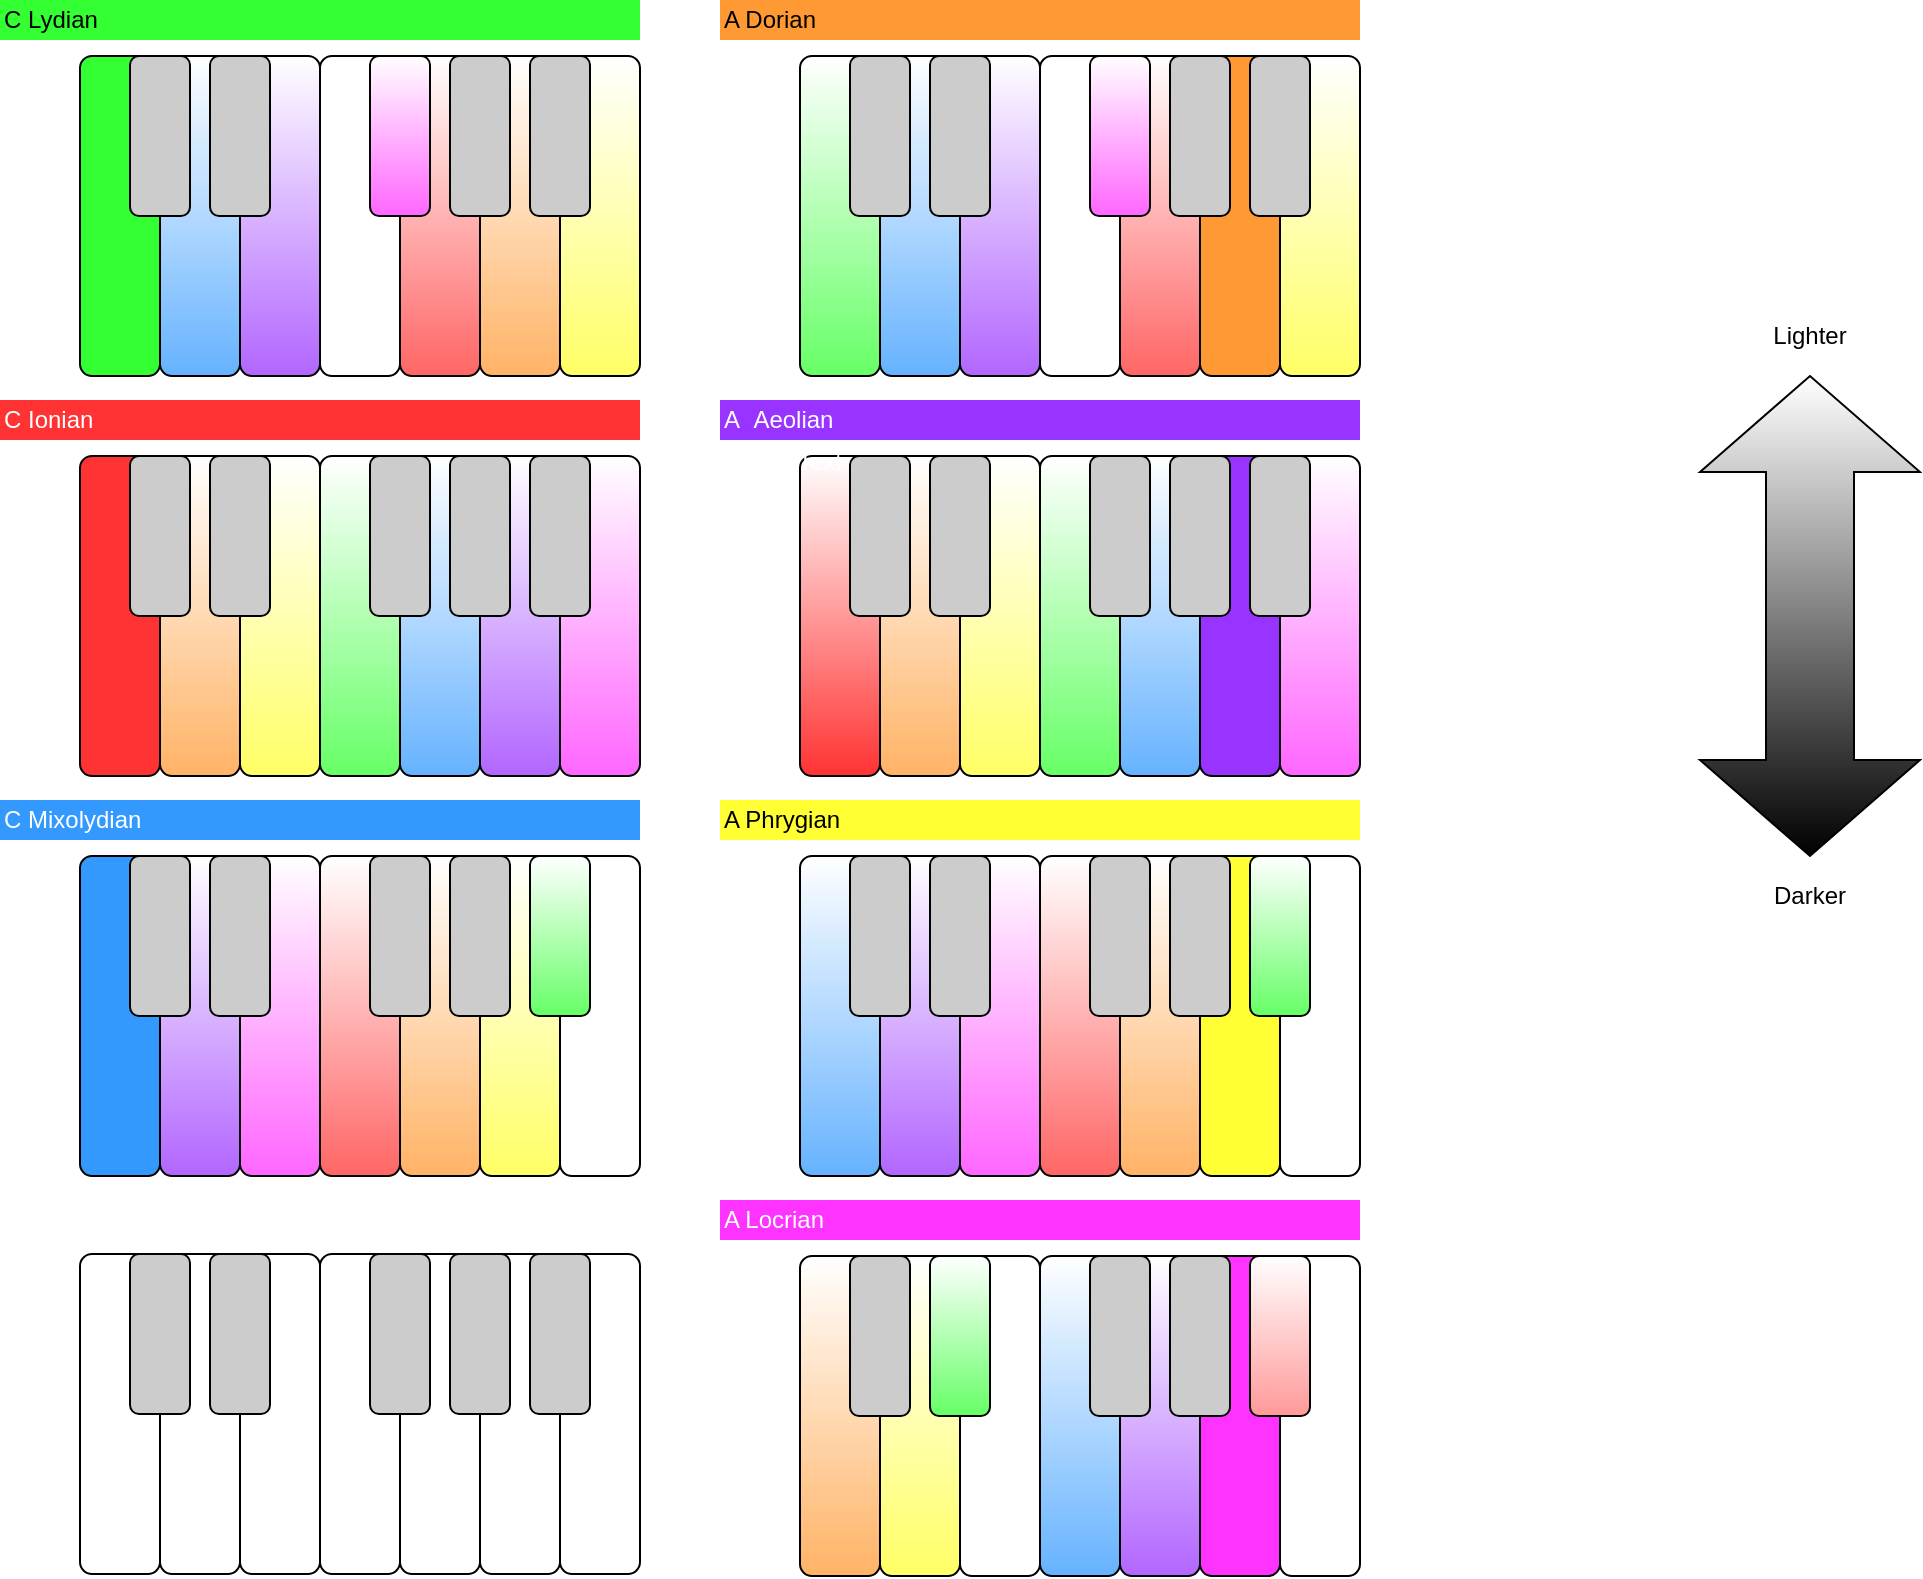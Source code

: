 <mxfile version="12.2.6" type="device" pages="1"><diagram id="di5Yv3GxX6VZjZerQhxb" name="Page-1"><mxGraphModel dx="1131" dy="692" grid="1" gridSize="10" guides="1" tooltips="1" connect="1" arrows="1" fold="1" page="1" pageScale="1" pageWidth="850" pageHeight="1100" math="0" shadow="0"><root><mxCell id="0"/><mxCell id="1" parent="0"/><mxCell id="85Zpxs_qxaEttx9XH-Ix-26" value="" style="rounded=1;whiteSpace=wrap;html=1;fillColor=#FF3333;gradientColor=none;gradientDirection=north;" parent="1" vertex="1"><mxGeometry x="40" y="240" width="40" height="160" as="geometry"/></mxCell><mxCell id="85Zpxs_qxaEttx9XH-Ix-27" value="" style="rounded=1;whiteSpace=wrap;html=1;fillColor=#FFB366;gradientColor=#ffffff;gradientDirection=north;" parent="1" vertex="1"><mxGeometry x="80" y="240" width="40" height="160" as="geometry"/></mxCell><mxCell id="85Zpxs_qxaEttx9XH-Ix-28" value="" style="rounded=1;whiteSpace=wrap;html=1;fillColor=#FFFF66;gradientColor=#ffffff;gradientDirection=north;" parent="1" vertex="1"><mxGeometry x="120" y="240" width="40" height="160" as="geometry"/></mxCell><mxCell id="85Zpxs_qxaEttx9XH-Ix-29" value="" style="rounded=1;whiteSpace=wrap;html=1;fillColor=#66FF66;gradientColor=#ffffff;gradientDirection=north;" parent="1" vertex="1"><mxGeometry x="160" y="240" width="40" height="160" as="geometry"/></mxCell><mxCell id="85Zpxs_qxaEttx9XH-Ix-30" value="" style="rounded=1;whiteSpace=wrap;html=1;fillColor=#66B2FF;gradientColor=#ffffff;gradientDirection=north;" parent="1" vertex="1"><mxGeometry x="200" y="240" width="40" height="160" as="geometry"/></mxCell><mxCell id="85Zpxs_qxaEttx9XH-Ix-31" value="" style="rounded=1;whiteSpace=wrap;html=1;fillColor=#B266FF;gradientColor=#ffffff;gradientDirection=north;" parent="1" vertex="1"><mxGeometry x="240" y="240" width="40" height="160" as="geometry"/></mxCell><mxCell id="85Zpxs_qxaEttx9XH-Ix-32" value="" style="rounded=1;whiteSpace=wrap;html=1;fillColor=#FF66FF;gradientColor=#ffffff;gradientDirection=north;" parent="1" vertex="1"><mxGeometry x="280" y="240" width="40" height="160" as="geometry"/></mxCell><mxCell id="85Zpxs_qxaEttx9XH-Ix-33" value="" style="rounded=1;whiteSpace=wrap;html=1;fillColor=#CCCCCC;" parent="1" vertex="1"><mxGeometry x="265" y="240" width="30" height="80" as="geometry"/></mxCell><mxCell id="85Zpxs_qxaEttx9XH-Ix-34" value="" style="rounded=1;whiteSpace=wrap;html=1;fillColor=#CCCCCC;" parent="1" vertex="1"><mxGeometry x="225" y="240" width="30" height="80" as="geometry"/></mxCell><mxCell id="85Zpxs_qxaEttx9XH-Ix-35" value="" style="rounded=1;whiteSpace=wrap;html=1;fillColor=#CCCCCC;" parent="1" vertex="1"><mxGeometry x="185" y="240" width="30" height="80" as="geometry"/></mxCell><mxCell id="85Zpxs_qxaEttx9XH-Ix-36" value="" style="rounded=1;whiteSpace=wrap;html=1;fillColor=#CCCCCC;" parent="1" vertex="1"><mxGeometry x="105" y="240" width="30" height="80" as="geometry"/></mxCell><mxCell id="85Zpxs_qxaEttx9XH-Ix-37" value="" style="rounded=1;whiteSpace=wrap;html=1;fillColor=#CCCCCC;" parent="1" vertex="1"><mxGeometry x="65" y="240" width="30" height="80" as="geometry"/></mxCell><mxCell id="85Zpxs_qxaEttx9XH-Ix-38" value="" style="rounded=1;whiteSpace=wrap;html=1;fillColor=#66FF66;gradientColor=#ffffff;gradientDirection=north;" parent="1" vertex="1"><mxGeometry x="400" y="40" width="40" height="160" as="geometry"/></mxCell><mxCell id="85Zpxs_qxaEttx9XH-Ix-39" value="" style="rounded=1;whiteSpace=wrap;html=1;fillColor=#66B2FF;gradientColor=#ffffff;gradientDirection=north;" parent="1" vertex="1"><mxGeometry x="440" y="40" width="40" height="160" as="geometry"/></mxCell><mxCell id="85Zpxs_qxaEttx9XH-Ix-40" value="" style="rounded=1;whiteSpace=wrap;html=1;fillColor=#B266FF;gradientDirection=north;gradientColor=#ffffff;" parent="1" vertex="1"><mxGeometry x="480" y="40" width="40" height="160" as="geometry"/></mxCell><mxCell id="85Zpxs_qxaEttx9XH-Ix-41" value="" style="rounded=1;whiteSpace=wrap;html=1;" parent="1" vertex="1"><mxGeometry x="520" y="40" width="40" height="160" as="geometry"/></mxCell><mxCell id="85Zpxs_qxaEttx9XH-Ix-42" value="" style="rounded=1;whiteSpace=wrap;html=1;fillColor=#FF6666;gradientDirection=north;gradientColor=#ffffff;" parent="1" vertex="1"><mxGeometry x="560" y="40" width="40" height="160" as="geometry"/></mxCell><mxCell id="85Zpxs_qxaEttx9XH-Ix-43" value="" style="rounded=1;whiteSpace=wrap;html=1;fillColor=#FF9933;" parent="1" vertex="1"><mxGeometry x="600" y="40" width="40" height="160" as="geometry"/></mxCell><mxCell id="85Zpxs_qxaEttx9XH-Ix-44" value="" style="rounded=1;whiteSpace=wrap;html=1;fillColor=#FFFF66;gradientDirection=north;gradientColor=#ffffff;" parent="1" vertex="1"><mxGeometry x="640" y="40" width="40" height="160" as="geometry"/></mxCell><mxCell id="85Zpxs_qxaEttx9XH-Ix-45" value="" style="rounded=1;whiteSpace=wrap;html=1;fillColor=#CCCCCC;" parent="1" vertex="1"><mxGeometry x="625" y="40" width="30" height="80" as="geometry"/></mxCell><mxCell id="85Zpxs_qxaEttx9XH-Ix-46" value="" style="rounded=1;whiteSpace=wrap;html=1;fillColor=#CCCCCC;" parent="1" vertex="1"><mxGeometry x="585" y="40" width="30" height="80" as="geometry"/></mxCell><mxCell id="85Zpxs_qxaEttx9XH-Ix-47" value="" style="rounded=1;whiteSpace=wrap;html=1;fillColor=#FF66FF;gradientDirection=north;gradientColor=#ffffff;" parent="1" vertex="1"><mxGeometry x="545" y="40" width="30" height="80" as="geometry"/></mxCell><mxCell id="85Zpxs_qxaEttx9XH-Ix-48" value="" style="rounded=1;whiteSpace=wrap;html=1;fillColor=#CCCCCC;" parent="1" vertex="1"><mxGeometry x="465" y="40" width="30" height="80" as="geometry"/></mxCell><mxCell id="85Zpxs_qxaEttx9XH-Ix-49" value="" style="rounded=1;whiteSpace=wrap;html=1;fillColor=#CCCCCC;" parent="1" vertex="1"><mxGeometry x="425" y="40" width="30" height="80" as="geometry"/></mxCell><mxCell id="85Zpxs_qxaEttx9XH-Ix-62" value="C Ionian" style="text;html=1;strokeColor=none;fillColor=#FF3333;align=left;verticalAlign=middle;whiteSpace=wrap;rounded=0;fontColor=#FFFFFF;" parent="1" vertex="1"><mxGeometry y="212" width="320" height="20" as="geometry"/></mxCell><mxCell id="85Zpxs_qxaEttx9XH-Ix-63" value="A Dorian" style="text;html=1;strokeColor=none;fillColor=#FF9933;align=left;verticalAlign=middle;whiteSpace=wrap;rounded=0;" parent="1" vertex="1"><mxGeometry x="360" y="12" width="320" height="20" as="geometry"/></mxCell><mxCell id="85Zpxs_qxaEttx9XH-Ix-64" value="" style="rounded=1;whiteSpace=wrap;html=1;fillColor=#66B2FF;gradientColor=#ffffff;gradientDirection=north;" parent="1" vertex="1"><mxGeometry x="400" y="440" width="40" height="160" as="geometry"/></mxCell><mxCell id="85Zpxs_qxaEttx9XH-Ix-65" value="" style="rounded=1;whiteSpace=wrap;html=1;fillColor=#B266FF;gradientColor=#ffffff;gradientDirection=north;" parent="1" vertex="1"><mxGeometry x="440" y="440" width="40" height="160" as="geometry"/></mxCell><mxCell id="85Zpxs_qxaEttx9XH-Ix-66" value="" style="rounded=1;whiteSpace=wrap;html=1;fillColor=#FF66FF;gradientColor=#ffffff;gradientDirection=north;" parent="1" vertex="1"><mxGeometry x="480" y="440" width="40" height="160" as="geometry"/></mxCell><mxCell id="85Zpxs_qxaEttx9XH-Ix-67" value="" style="rounded=1;whiteSpace=wrap;html=1;gradientColor=#ffffff;fillColor=#FF6666;gradientDirection=north;" parent="1" vertex="1"><mxGeometry x="520" y="440" width="40" height="160" as="geometry"/></mxCell><mxCell id="85Zpxs_qxaEttx9XH-Ix-68" value="" style="rounded=1;whiteSpace=wrap;html=1;fillColor=#FFB366;gradientColor=#ffffff;gradientDirection=north;" parent="1" vertex="1"><mxGeometry x="560" y="440" width="40" height="160" as="geometry"/></mxCell><mxCell id="85Zpxs_qxaEttx9XH-Ix-69" value="" style="rounded=1;whiteSpace=wrap;html=1;fillColor=#FFFF33;gradientColor=none;" parent="1" vertex="1"><mxGeometry x="600" y="440" width="40" height="160" as="geometry"/></mxCell><mxCell id="85Zpxs_qxaEttx9XH-Ix-70" value="" style="rounded=1;whiteSpace=wrap;html=1;fillColor=#FFFFFF;" parent="1" vertex="1"><mxGeometry x="640" y="440" width="40" height="160" as="geometry"/></mxCell><mxCell id="85Zpxs_qxaEttx9XH-Ix-71" value="" style="rounded=1;whiteSpace=wrap;html=1;fillColor=#66FF66;gradientColor=#ffffff;gradientDirection=north;" parent="1" vertex="1"><mxGeometry x="625" y="440" width="30" height="80" as="geometry"/></mxCell><mxCell id="85Zpxs_qxaEttx9XH-Ix-72" value="" style="rounded=1;whiteSpace=wrap;html=1;fillColor=#CCCCCC;" parent="1" vertex="1"><mxGeometry x="585" y="440" width="30" height="80" as="geometry"/></mxCell><mxCell id="85Zpxs_qxaEttx9XH-Ix-73" value="" style="rounded=1;whiteSpace=wrap;html=1;fillColor=#CCCCCC;" parent="1" vertex="1"><mxGeometry x="545" y="440" width="30" height="80" as="geometry"/></mxCell><mxCell id="85Zpxs_qxaEttx9XH-Ix-74" value="" style="rounded=1;whiteSpace=wrap;html=1;fillColor=#CCCCCC;" parent="1" vertex="1"><mxGeometry x="465" y="440" width="30" height="80" as="geometry"/></mxCell><mxCell id="85Zpxs_qxaEttx9XH-Ix-75" value="" style="rounded=1;whiteSpace=wrap;html=1;fillColor=#CCCCCC;" parent="1" vertex="1"><mxGeometry x="425" y="440" width="30" height="80" as="geometry"/></mxCell><mxCell id="85Zpxs_qxaEttx9XH-Ix-76" value="A Phrygian" style="text;html=1;strokeColor=none;fillColor=#FFFF33;align=left;verticalAlign=middle;whiteSpace=wrap;rounded=0;labelBackgroundColor=none;" parent="1" vertex="1"><mxGeometry x="360" y="412" width="320" height="20" as="geometry"/></mxCell><mxCell id="85Zpxs_qxaEttx9XH-Ix-77" value="" style="rounded=1;whiteSpace=wrap;html=1;fillColor=#33FF33;" parent="1" vertex="1"><mxGeometry x="40" y="40" width="40" height="160" as="geometry"/></mxCell><mxCell id="85Zpxs_qxaEttx9XH-Ix-78" value="" style="rounded=1;whiteSpace=wrap;html=1;fillColor=#66B2FF;gradientColor=#ffffff;gradientDirection=north;" parent="1" vertex="1"><mxGeometry x="80" y="40" width="40" height="160" as="geometry"/></mxCell><mxCell id="85Zpxs_qxaEttx9XH-Ix-79" value="" style="rounded=1;whiteSpace=wrap;html=1;fillColor=#B266FF;gradientColor=#ffffff;gradientDirection=north;" parent="1" vertex="1"><mxGeometry x="120" y="40" width="40" height="160" as="geometry"/></mxCell><mxCell id="85Zpxs_qxaEttx9XH-Ix-80" value="" style="rounded=1;whiteSpace=wrap;html=1;fillColor=#FFFFFF;" parent="1" vertex="1"><mxGeometry x="160" y="40" width="40" height="160" as="geometry"/></mxCell><mxCell id="85Zpxs_qxaEttx9XH-Ix-81" value="" style="rounded=1;whiteSpace=wrap;html=1;fillColor=#FF6666;gradientColor=#ffffff;gradientDirection=north;" parent="1" vertex="1"><mxGeometry x="200" y="40" width="40" height="160" as="geometry"/></mxCell><mxCell id="85Zpxs_qxaEttx9XH-Ix-82" value="" style="rounded=1;whiteSpace=wrap;html=1;fillColor=#FFB366;gradientColor=#ffffff;gradientDirection=north;" parent="1" vertex="1"><mxGeometry x="240" y="40" width="40" height="160" as="geometry"/></mxCell><mxCell id="85Zpxs_qxaEttx9XH-Ix-83" value="" style="rounded=1;whiteSpace=wrap;html=1;fillColor=#FFFF66;gradientColor=#ffffff;gradientDirection=north;" parent="1" vertex="1"><mxGeometry x="280" y="40" width="40" height="160" as="geometry"/></mxCell><mxCell id="85Zpxs_qxaEttx9XH-Ix-84" value="" style="rounded=1;whiteSpace=wrap;html=1;fillColor=#CCCCCC;" parent="1" vertex="1"><mxGeometry x="265" y="40" width="30" height="80" as="geometry"/></mxCell><mxCell id="85Zpxs_qxaEttx9XH-Ix-85" value="" style="rounded=1;whiteSpace=wrap;html=1;fillColor=#CCCCCC;" parent="1" vertex="1"><mxGeometry x="225" y="40" width="30" height="80" as="geometry"/></mxCell><mxCell id="85Zpxs_qxaEttx9XH-Ix-86" value="" style="rounded=1;whiteSpace=wrap;html=1;fillColor=#FF66FF;gradientColor=#ffffff;gradientDirection=north;" parent="1" vertex="1"><mxGeometry x="185" y="40" width="30" height="80" as="geometry"/></mxCell><mxCell id="85Zpxs_qxaEttx9XH-Ix-87" value="" style="rounded=1;whiteSpace=wrap;html=1;fillColor=#CCCCCC;" parent="1" vertex="1"><mxGeometry x="105" y="40" width="30" height="80" as="geometry"/></mxCell><mxCell id="85Zpxs_qxaEttx9XH-Ix-88" value="" style="rounded=1;whiteSpace=wrap;html=1;fillColor=#CCCCCC;" parent="1" vertex="1"><mxGeometry x="65" y="40" width="30" height="80" as="geometry"/></mxCell><mxCell id="85Zpxs_qxaEttx9XH-Ix-89" value="C Lydian" style="text;html=1;strokeColor=none;fillColor=#33FF33;align=left;verticalAlign=middle;whiteSpace=wrap;rounded=0;" parent="1" vertex="1"><mxGeometry y="12" width="320" height="20" as="geometry"/></mxCell><mxCell id="85Zpxs_qxaEttx9XH-Ix-90" value="" style="rounded=1;whiteSpace=wrap;html=1;fillColor=#3399FF;gradientColor=none;" parent="1" vertex="1"><mxGeometry x="40" y="440" width="40" height="160" as="geometry"/></mxCell><mxCell id="85Zpxs_qxaEttx9XH-Ix-91" value="" style="rounded=1;whiteSpace=wrap;html=1;fillColor=#B266FF;gradientColor=#ffffff;gradientDirection=north;" parent="1" vertex="1"><mxGeometry x="80" y="440" width="40" height="160" as="geometry"/></mxCell><mxCell id="85Zpxs_qxaEttx9XH-Ix-92" value="" style="rounded=1;whiteSpace=wrap;html=1;fillColor=#FF66FF;gradientColor=#ffffff;gradientDirection=north;" parent="1" vertex="1"><mxGeometry x="120" y="440" width="40" height="160" as="geometry"/></mxCell><mxCell id="85Zpxs_qxaEttx9XH-Ix-93" value="" style="rounded=1;whiteSpace=wrap;html=1;fillColor=#FF6666;gradientColor=#ffffff;gradientDirection=north;" parent="1" vertex="1"><mxGeometry x="160" y="440" width="40" height="160" as="geometry"/></mxCell><mxCell id="85Zpxs_qxaEttx9XH-Ix-94" value="" style="rounded=1;whiteSpace=wrap;html=1;fillColor=#FFB366;gradientColor=#ffffff;gradientDirection=north;" parent="1" vertex="1"><mxGeometry x="200" y="440" width="40" height="160" as="geometry"/></mxCell><mxCell id="85Zpxs_qxaEttx9XH-Ix-95" value="" style="rounded=1;whiteSpace=wrap;html=1;fillColor=#FFFF66;gradientColor=#ffffff;gradientDirection=north;" parent="1" vertex="1"><mxGeometry x="240" y="440" width="40" height="160" as="geometry"/></mxCell><mxCell id="85Zpxs_qxaEttx9XH-Ix-96" value="" style="rounded=1;whiteSpace=wrap;html=1;fillColor=#ffffff;gradientColor=none;gradientDirection=north;" parent="1" vertex="1"><mxGeometry x="280" y="440" width="40" height="160" as="geometry"/></mxCell><mxCell id="85Zpxs_qxaEttx9XH-Ix-97" value="" style="rounded=1;whiteSpace=wrap;html=1;fillColor=#66FF66;gradientColor=#ffffff;gradientDirection=north;" parent="1" vertex="1"><mxGeometry x="265" y="440" width="30" height="80" as="geometry"/></mxCell><mxCell id="85Zpxs_qxaEttx9XH-Ix-98" value="" style="rounded=1;whiteSpace=wrap;html=1;fillColor=#CCCCCC;" parent="1" vertex="1"><mxGeometry x="225" y="440" width="30" height="80" as="geometry"/></mxCell><mxCell id="85Zpxs_qxaEttx9XH-Ix-99" value="" style="rounded=1;whiteSpace=wrap;html=1;fillColor=#CCCCCC;gradientColor=none;gradientDirection=north;" parent="1" vertex="1"><mxGeometry x="185" y="440" width="30" height="80" as="geometry"/></mxCell><mxCell id="85Zpxs_qxaEttx9XH-Ix-100" value="" style="rounded=1;whiteSpace=wrap;html=1;fillColor=#CCCCCC;" parent="1" vertex="1"><mxGeometry x="105" y="440" width="30" height="80" as="geometry"/></mxCell><mxCell id="85Zpxs_qxaEttx9XH-Ix-101" value="" style="rounded=1;whiteSpace=wrap;html=1;fillColor=#CCCCCC;" parent="1" vertex="1"><mxGeometry x="65" y="440" width="30" height="80" as="geometry"/></mxCell><mxCell id="85Zpxs_qxaEttx9XH-Ix-102" value="C Mixolydian" style="text;html=1;strokeColor=none;fillColor=#3399FF;align=left;verticalAlign=middle;whiteSpace=wrap;rounded=0;fontColor=#FFFFFF;" parent="1" vertex="1"><mxGeometry y="412" width="320" height="20" as="geometry"/></mxCell><mxCell id="85Zpxs_qxaEttx9XH-Ix-103" value="" style="rounded=1;whiteSpace=wrap;html=1;fillColor=#FF3333;gradientColor=#ffffff;gradientDirection=north;" parent="1" vertex="1"><mxGeometry x="400" y="240" width="40" height="160" as="geometry"/></mxCell><mxCell id="85Zpxs_qxaEttx9XH-Ix-104" value="" style="rounded=1;whiteSpace=wrap;html=1;fillColor=#FFB366;gradientColor=#ffffff;gradientDirection=north;" parent="1" vertex="1"><mxGeometry x="440" y="240" width="40" height="160" as="geometry"/></mxCell><mxCell id="85Zpxs_qxaEttx9XH-Ix-105" value="" style="rounded=1;whiteSpace=wrap;html=1;fillColor=#FFFF66;gradientColor=#ffffff;gradientDirection=north;" parent="1" vertex="1"><mxGeometry x="480" y="240" width="40" height="160" as="geometry"/></mxCell><mxCell id="85Zpxs_qxaEttx9XH-Ix-106" value="" style="rounded=1;whiteSpace=wrap;html=1;fillColor=#66FF66;gradientColor=#ffffff;gradientDirection=north;" parent="1" vertex="1"><mxGeometry x="520" y="240" width="40" height="160" as="geometry"/></mxCell><mxCell id="85Zpxs_qxaEttx9XH-Ix-107" value="" style="rounded=1;whiteSpace=wrap;html=1;fillColor=#66B2FF;gradientColor=#ffffff;gradientDirection=north;" parent="1" vertex="1"><mxGeometry x="560" y="240" width="40" height="160" as="geometry"/></mxCell><mxCell id="85Zpxs_qxaEttx9XH-Ix-108" value="" style="rounded=1;whiteSpace=wrap;html=1;fillColor=#9933FF;gradientColor=none;gradientDirection=north;" parent="1" vertex="1"><mxGeometry x="600" y="240" width="40" height="160" as="geometry"/></mxCell><mxCell id="85Zpxs_qxaEttx9XH-Ix-109" value="" style="rounded=1;whiteSpace=wrap;html=1;fillColor=#FF66FF;gradientColor=#ffffff;gradientDirection=north;" parent="1" vertex="1"><mxGeometry x="640" y="240" width="40" height="160" as="geometry"/></mxCell><mxCell id="85Zpxs_qxaEttx9XH-Ix-110" value="" style="rounded=1;whiteSpace=wrap;html=1;fillColor=#CCCCCC;" parent="1" vertex="1"><mxGeometry x="625" y="240" width="30" height="80" as="geometry"/></mxCell><mxCell id="85Zpxs_qxaEttx9XH-Ix-111" value="" style="rounded=1;whiteSpace=wrap;html=1;fillColor=#CCCCCC;" parent="1" vertex="1"><mxGeometry x="585" y="240" width="30" height="80" as="geometry"/></mxCell><mxCell id="85Zpxs_qxaEttx9XH-Ix-112" value="" style="rounded=1;whiteSpace=wrap;html=1;fillColor=#CCCCCC;" parent="1" vertex="1"><mxGeometry x="545" y="240" width="30" height="80" as="geometry"/></mxCell><mxCell id="85Zpxs_qxaEttx9XH-Ix-113" value="" style="rounded=1;whiteSpace=wrap;html=1;fillColor=#CCCCCC;" parent="1" vertex="1"><mxGeometry x="465" y="240" width="30" height="80" as="geometry"/></mxCell><mxCell id="85Zpxs_qxaEttx9XH-Ix-114" value="" style="rounded=1;whiteSpace=wrap;html=1;fillColor=#CCCCCC;" parent="1" vertex="1"><mxGeometry x="425" y="240" width="30" height="80" as="geometry"/></mxCell><mxCell id="85Zpxs_qxaEttx9XH-Ix-116" value="" style="rounded=1;whiteSpace=wrap;html=1;fillColor=#FFB366;gradientColor=#ffffff;gradientDirection=north;" parent="1" vertex="1"><mxGeometry x="400" y="640" width="40" height="160" as="geometry"/></mxCell><mxCell id="85Zpxs_qxaEttx9XH-Ix-117" value="" style="rounded=1;whiteSpace=wrap;html=1;fillColor=#FFFF66;gradientColor=#ffffff;gradientDirection=north;" parent="1" vertex="1"><mxGeometry x="440" y="640" width="40" height="160" as="geometry"/></mxCell><mxCell id="85Zpxs_qxaEttx9XH-Ix-118" value="" style="rounded=1;whiteSpace=wrap;html=1;fillColor=#FFFFFF;gradientColor=none;gradientDirection=north;" parent="1" vertex="1"><mxGeometry x="480" y="640" width="40" height="160" as="geometry"/></mxCell><mxCell id="85Zpxs_qxaEttx9XH-Ix-119" value="" style="rounded=1;whiteSpace=wrap;html=1;gradientColor=#ffffff;fillColor=#66B2FF;gradientDirection=north;" parent="1" vertex="1"><mxGeometry x="520" y="640" width="40" height="160" as="geometry"/></mxCell><mxCell id="85Zpxs_qxaEttx9XH-Ix-120" value="" style="rounded=1;whiteSpace=wrap;html=1;fillColor=#B266FF;gradientColor=#ffffff;gradientDirection=north;" parent="1" vertex="1"><mxGeometry x="560" y="640" width="40" height="160" as="geometry"/></mxCell><mxCell id="85Zpxs_qxaEttx9XH-Ix-121" value="" style="rounded=1;whiteSpace=wrap;html=1;fillColor=#FF33FF;gradientColor=none;" parent="1" vertex="1"><mxGeometry x="600" y="640" width="40" height="160" as="geometry"/></mxCell><mxCell id="85Zpxs_qxaEttx9XH-Ix-122" value="" style="rounded=1;whiteSpace=wrap;html=1;fillColor=#FFFFFF;" parent="1" vertex="1"><mxGeometry x="640" y="640" width="40" height="160" as="geometry"/></mxCell><mxCell id="85Zpxs_qxaEttx9XH-Ix-123" value="" style="rounded=1;whiteSpace=wrap;html=1;fillColor=#FF9999;gradientColor=#ffffff;gradientDirection=north;" parent="1" vertex="1"><mxGeometry x="625" y="640" width="30" height="80" as="geometry"/></mxCell><mxCell id="85Zpxs_qxaEttx9XH-Ix-124" value="" style="rounded=1;whiteSpace=wrap;html=1;fillColor=#CCCCCC;" parent="1" vertex="1"><mxGeometry x="585" y="640" width="30" height="80" as="geometry"/></mxCell><mxCell id="85Zpxs_qxaEttx9XH-Ix-125" value="" style="rounded=1;whiteSpace=wrap;html=1;fillColor=#CCCCCC;" parent="1" vertex="1"><mxGeometry x="545" y="640" width="30" height="80" as="geometry"/></mxCell><mxCell id="85Zpxs_qxaEttx9XH-Ix-126" value="" style="rounded=1;whiteSpace=wrap;html=1;fillColor=#66FF66;gradientColor=#ffffff;gradientDirection=north;" parent="1" vertex="1"><mxGeometry x="465" y="640" width="30" height="80" as="geometry"/></mxCell><mxCell id="85Zpxs_qxaEttx9XH-Ix-127" value="" style="rounded=1;whiteSpace=wrap;html=1;fillColor=#CCCCCC;" parent="1" vertex="1"><mxGeometry x="425" y="640" width="30" height="80" as="geometry"/></mxCell><mxCell id="85Zpxs_qxaEttx9XH-Ix-128" value="A Locrian" style="text;html=1;strokeColor=none;fillColor=#FF33FF;align=left;verticalAlign=middle;whiteSpace=wrap;rounded=0;fontColor=#FFFFFF;" parent="1" vertex="1"><mxGeometry x="360" y="612" width="320" height="20" as="geometry"/></mxCell><mxCell id="85Zpxs_qxaEttx9XH-Ix-129" value="" style="rounded=1;whiteSpace=wrap;html=1;" parent="1" vertex="1"><mxGeometry x="40" y="639" width="40" height="160" as="geometry"/></mxCell><mxCell id="85Zpxs_qxaEttx9XH-Ix-130" value="" style="rounded=1;whiteSpace=wrap;html=1;" parent="1" vertex="1"><mxGeometry x="80" y="639" width="40" height="160" as="geometry"/></mxCell><mxCell id="85Zpxs_qxaEttx9XH-Ix-131" value="" style="rounded=1;whiteSpace=wrap;html=1;" parent="1" vertex="1"><mxGeometry x="120" y="639" width="40" height="160" as="geometry"/></mxCell><mxCell id="85Zpxs_qxaEttx9XH-Ix-132" value="" style="rounded=1;whiteSpace=wrap;html=1;" parent="1" vertex="1"><mxGeometry x="160" y="639" width="40" height="160" as="geometry"/></mxCell><mxCell id="85Zpxs_qxaEttx9XH-Ix-133" value="" style="rounded=1;whiteSpace=wrap;html=1;" parent="1" vertex="1"><mxGeometry x="200" y="639" width="40" height="160" as="geometry"/></mxCell><mxCell id="85Zpxs_qxaEttx9XH-Ix-134" value="" style="rounded=1;whiteSpace=wrap;html=1;" parent="1" vertex="1"><mxGeometry x="240" y="639" width="40" height="160" as="geometry"/></mxCell><mxCell id="85Zpxs_qxaEttx9XH-Ix-135" value="" style="rounded=1;whiteSpace=wrap;html=1;" parent="1" vertex="1"><mxGeometry x="280" y="639" width="40" height="160" as="geometry"/></mxCell><mxCell id="85Zpxs_qxaEttx9XH-Ix-136" value="" style="rounded=1;whiteSpace=wrap;html=1;fillColor=#CCCCCC;" parent="1" vertex="1"><mxGeometry x="265" y="639" width="30" height="80" as="geometry"/></mxCell><mxCell id="85Zpxs_qxaEttx9XH-Ix-137" value="" style="rounded=1;whiteSpace=wrap;html=1;fillColor=#CCCCCC;" parent="1" vertex="1"><mxGeometry x="225" y="639" width="30" height="80" as="geometry"/></mxCell><mxCell id="85Zpxs_qxaEttx9XH-Ix-138" value="" style="rounded=1;whiteSpace=wrap;html=1;fillColor=#CCCCCC;" parent="1" vertex="1"><mxGeometry x="185" y="639" width="30" height="80" as="geometry"/></mxCell><mxCell id="85Zpxs_qxaEttx9XH-Ix-139" value="" style="rounded=1;whiteSpace=wrap;html=1;fillColor=#CCCCCC;" parent="1" vertex="1"><mxGeometry x="105" y="639" width="30" height="80" as="geometry"/></mxCell><mxCell id="85Zpxs_qxaEttx9XH-Ix-140" value="" style="rounded=1;whiteSpace=wrap;html=1;fillColor=#CCCCCC;" parent="1" vertex="1"><mxGeometry x="65" y="639" width="30" height="80" as="geometry"/></mxCell><mxCell id="85Zpxs_qxaEttx9XH-Ix-141" value="" style="shape=image;verticalLabelPosition=bottom;labelBackgroundColor=#ffffff;verticalAlign=top;aspect=fixed;imageAspect=0;image=https://upload.wikimedia.org/wikipedia/commons/thumb/3/33/C-major_a-minor.svg/440px-C-major_a-minor.svg.png;" parent="1" vertex="1"><mxGeometry x="720" y="260" width="120" height="120" as="geometry"/></mxCell><mxCell id="85Zpxs_qxaEttx9XH-Ix-142" value="" style="shape=image;verticalLabelPosition=bottom;labelBackgroundColor=#ffffff;verticalAlign=top;aspect=fixed;imageAspect=0;image=https://upload.wikimedia.org/wikipedia/commons/thumb/1/13/G-major_e-minor.svg/440px-G-major_e-minor.svg.png;" parent="1" vertex="1"><mxGeometry x="720" y="60" width="120" height="120" as="geometry"/></mxCell><mxCell id="85Zpxs_qxaEttx9XH-Ix-143" value="" style="shape=image;verticalLabelPosition=bottom;labelBackgroundColor=#ffffff;verticalAlign=top;aspect=fixed;imageAspect=0;image=https://upload.wikimedia.org/wikipedia/commons/thumb/b/b4/F-major_d-minor.svg/440px-F-major_d-minor.svg.png;" parent="1" vertex="1"><mxGeometry x="720" y="460" width="120" height="120" as="geometry"/></mxCell><mxCell id="85Zpxs_qxaEttx9XH-Ix-146" value="" style="shape=image;verticalLabelPosition=bottom;labelBackgroundColor=#ffffff;verticalAlign=top;aspect=fixed;imageAspect=0;image=https://upload.wikimedia.org/wikipedia/commons/thumb/f/fe/B-flat-major_g-minor.svg/440px-B-flat-major_g-minor.svg.png;" parent="1" vertex="1"><mxGeometry x="720" y="659" width="120" height="120" as="geometry"/></mxCell><mxCell id="z94nySlQKC4zdwt7uZZD-4" value="" style="html=1;shadow=0;dashed=0;align=center;verticalAlign=middle;shape=mxgraph.arrows2.twoWayArrow;dy=0.6;dx=48;fillColor=#000000;gradientColor=#FFFFFF;direction=south;gradientDirection=west;" parent="1" vertex="1"><mxGeometry x="850" y="200" width="110" height="240" as="geometry"/></mxCell><mxCell id="z94nySlQKC4zdwt7uZZD-5" value="Lighter" style="text;html=1;strokeColor=none;fillColor=none;align=center;verticalAlign=middle;whiteSpace=wrap;rounded=0;" parent="1" vertex="1"><mxGeometry x="885" y="170" width="40" height="20" as="geometry"/></mxCell><mxCell id="z94nySlQKC4zdwt7uZZD-6" value="Darker" style="text;html=1;strokeColor=none;fillColor=none;align=center;verticalAlign=middle;whiteSpace=wrap;rounded=0;" parent="1" vertex="1"><mxGeometry x="885" y="450" width="40" height="20" as="geometry"/></mxCell><mxCell id="Pt62ZZWbHMWQrPGDi3S1-1" value="A&lt;font color=&quot;#9933ff&quot;&gt;_&lt;/font&gt;Aeolian&amp;nbsp;" style="text;html=1;strokeColor=none;fillColor=#9933FF;align=left;verticalAlign=middle;whiteSpace=wrap;rounded=0;labelBackgroundColor=none;fontColor=#FFFFFF;" vertex="1" parent="1"><mxGeometry x="360" y="212" width="320" height="20" as="geometry"/></mxCell><mxCell id="Pt62ZZWbHMWQrPGDi3S1-3" value="Text" style="text;html=1;resizable=0;points=[];autosize=1;align=left;verticalAlign=top;spacingTop=-4;fontColor=#FFFFFF;" vertex="1" parent="1"><mxGeometry x="397" y="233" width="40" height="20" as="geometry"/></mxCell></root></mxGraphModel></diagram></mxfile>